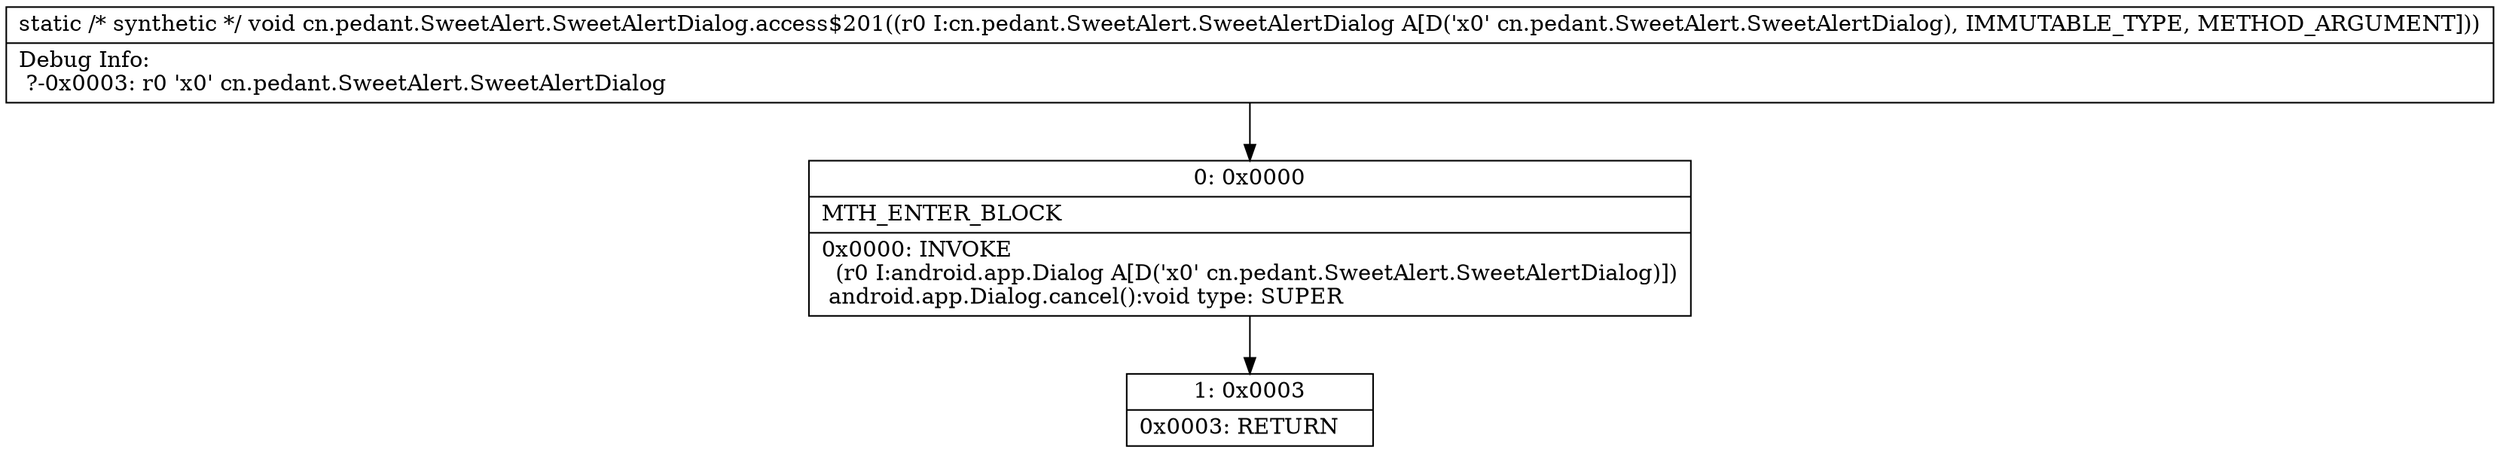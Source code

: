 digraph "CFG forcn.pedant.SweetAlert.SweetAlertDialog.access$201(Lcn\/pedant\/SweetAlert\/SweetAlertDialog;)V" {
Node_0 [shape=record,label="{0\:\ 0x0000|MTH_ENTER_BLOCK\l|0x0000: INVOKE  \l  (r0 I:android.app.Dialog A[D('x0' cn.pedant.SweetAlert.SweetAlertDialog)])\l android.app.Dialog.cancel():void type: SUPER \l}"];
Node_1 [shape=record,label="{1\:\ 0x0003|0x0003: RETURN   \l}"];
MethodNode[shape=record,label="{static \/* synthetic *\/ void cn.pedant.SweetAlert.SweetAlertDialog.access$201((r0 I:cn.pedant.SweetAlert.SweetAlertDialog A[D('x0' cn.pedant.SweetAlert.SweetAlertDialog), IMMUTABLE_TYPE, METHOD_ARGUMENT]))  | Debug Info:\l  ?\-0x0003: r0 'x0' cn.pedant.SweetAlert.SweetAlertDialog\l}"];
MethodNode -> Node_0;
Node_0 -> Node_1;
}

